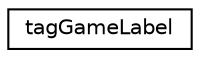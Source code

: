 digraph "Graphical Class Hierarchy"
{
 // LATEX_PDF_SIZE
  edge [fontname="Helvetica",fontsize="10",labelfontname="Helvetica",labelfontsize="10"];
  node [fontname="Helvetica",fontsize="10",shape=record];
  rankdir="LR";
  Node0 [label="tagGameLabel",height=0.2,width=0.4,color="black", fillcolor="white", style="filled",URL="$structtag_game_label.html",tooltip=" "];
}
